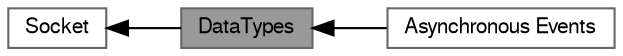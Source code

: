 digraph "DataTypes"
{
 // LATEX_PDF_SIZE
  bgcolor="transparent";
  edge [fontname=FreeSans,fontsize=10,labelfontname=FreeSans,labelfontsize=10];
  node [fontname=FreeSans,fontsize=10,shape=box,height=0.2,width=0.4];
  rankdir=LR;
  Node3 [label="Asynchronous Events",height=0.2,width=0.4,color="grey40", fillcolor="white", style="filled",URL="$group___async_callback.html",tooltip="Specific Enumeration used for asynchronous operations."];
  Node1 [label="DataTypes",height=0.2,width=0.4,color="gray40", fillcolor="grey60", style="filled", fontcolor="black",tooltip="Specific Enumeration-typedefs used for socket operations."];
  Node2 [label="Socket",height=0.2,width=0.4,color="grey40", fillcolor="white", style="filled",URL="$group___socket_header.html",tooltip="BSD compatible socket interface between the host layer and the network protocol stacks in the firmwar..."];
  Node2->Node1 [shape=plaintext, dir="back", style="solid"];
  Node1->Node3 [shape=plaintext, dir="back", style="solid"];
}
